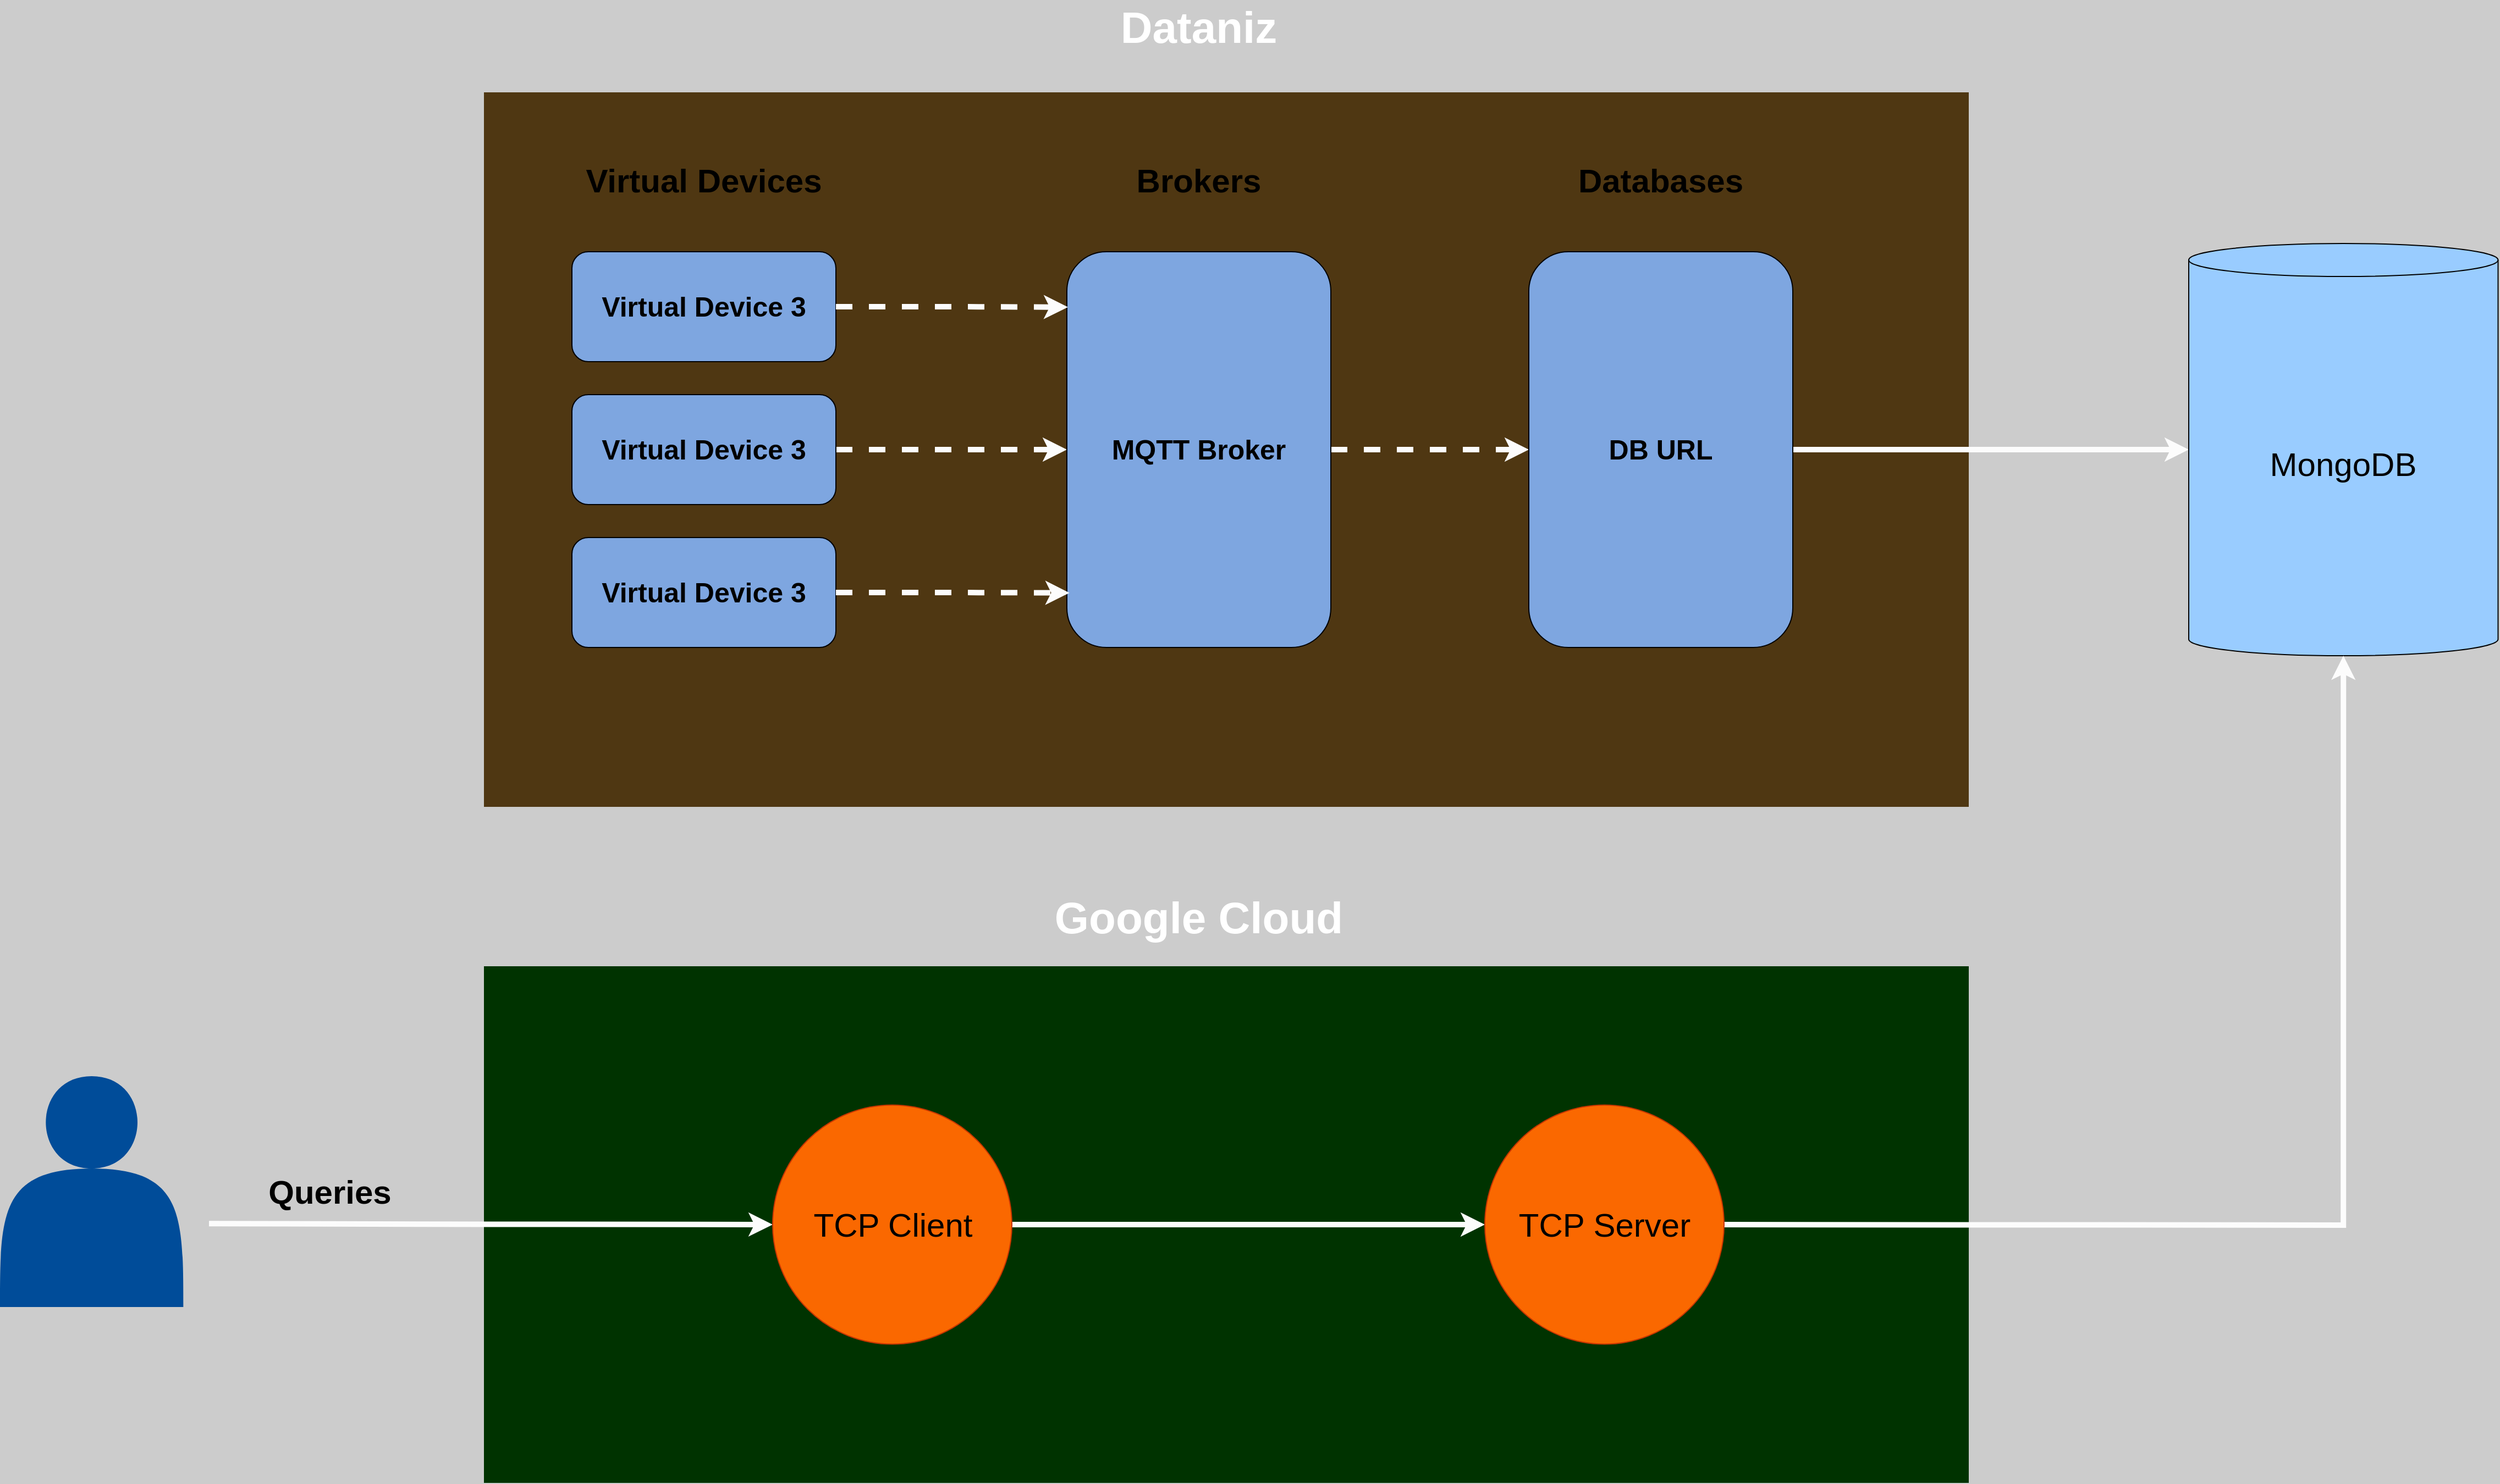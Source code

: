 <mxfile version="25.0.3">
  <diagram name="Page-1" id="UClbIyi9O4CG2FTvwViy">
    <mxGraphModel dx="5980" dy="3800" grid="1" gridSize="10" guides="1" tooltips="1" connect="1" arrows="1" fold="1" page="0" pageScale="1" pageWidth="850" pageHeight="1100" background="#CCCCCC" math="0" shadow="0">
      <root>
        <mxCell id="0" />
        <mxCell id="1" parent="0" />
        <mxCell id="_IsixJLLyAHFEI_MvOjn-19" value="" style="rounded=0;whiteSpace=wrap;html=1;fontFamily=Helvetica;fontSize=11;labelBackgroundColor=#241908;fillColor=#4F3712;strokeColor=none;" vertex="1" parent="1">
          <mxGeometry x="-620" y="-1025" width="1350" height="650" as="geometry" />
        </mxCell>
        <mxCell id="_IsixJLLyAHFEI_MvOjn-3" value="&lt;h1&gt;&lt;font style=&quot;font-size: 25px;&quot;&gt;Virtual Device 3&lt;/font&gt;&lt;/h1&gt;" style="rounded=1;whiteSpace=wrap;html=1;fillColor=#7EA6E0;gradientColor=none;" vertex="1" parent="1">
          <mxGeometry x="-540" y="-620" width="240" height="100" as="geometry" />
        </mxCell>
        <mxCell id="_IsixJLLyAHFEI_MvOjn-4" value="&lt;h1&gt;&lt;font style=&quot;font-size: 25px;&quot;&gt;Virtual Device 3&lt;/font&gt;&lt;/h1&gt;" style="rounded=1;whiteSpace=wrap;html=1;fillColor=#7EA6E0;gradientColor=none;" vertex="1" parent="1">
          <mxGeometry x="-540" y="-880" width="240" height="100" as="geometry" />
        </mxCell>
        <mxCell id="_IsixJLLyAHFEI_MvOjn-9" style="edgeStyle=orthogonalEdgeStyle;shape=connector;rounded=0;orthogonalLoop=1;jettySize=auto;html=1;entryX=0;entryY=0.5;entryDx=0;entryDy=0;strokeColor=#FCFCFC;strokeWidth=5;align=center;verticalAlign=middle;fontFamily=Helvetica;fontSize=11;fontColor=default;labelBackgroundColor=#CCCCCC;endArrow=classic;dashed=1;" edge="1" parent="1" source="_IsixJLLyAHFEI_MvOjn-5" target="_IsixJLLyAHFEI_MvOjn-6">
          <mxGeometry relative="1" as="geometry" />
        </mxCell>
        <mxCell id="_IsixJLLyAHFEI_MvOjn-5" value="&lt;h1&gt;&lt;font style=&quot;font-size: 25px;&quot;&gt;Virtual Device 3&lt;/font&gt;&lt;/h1&gt;" style="rounded=1;whiteSpace=wrap;html=1;fillColor=#7EA6E0;gradientColor=none;" vertex="1" parent="1">
          <mxGeometry x="-540" y="-750" width="240" height="100" as="geometry" />
        </mxCell>
        <mxCell id="_IsixJLLyAHFEI_MvOjn-13" style="edgeStyle=orthogonalEdgeStyle;shape=connector;rounded=0;orthogonalLoop=1;jettySize=auto;html=1;strokeColor=#FCFCFC;strokeWidth=5;align=center;verticalAlign=middle;fontFamily=Helvetica;fontSize=11;fontColor=default;labelBackgroundColor=#CCCCCC;endArrow=classic;dashed=1;" edge="1" parent="1" source="_IsixJLLyAHFEI_MvOjn-6" target="_IsixJLLyAHFEI_MvOjn-12">
          <mxGeometry relative="1" as="geometry" />
        </mxCell>
        <mxCell id="_IsixJLLyAHFEI_MvOjn-6" value="&lt;h1&gt;&lt;span style=&quot;font-size: 25px;&quot;&gt;MQTT Broker&lt;/span&gt;&lt;/h1&gt;" style="rounded=1;whiteSpace=wrap;html=1;fillColor=#7EA6E0;gradientColor=none;" vertex="1" parent="1">
          <mxGeometry x="-90" y="-880" width="240" height="360" as="geometry" />
        </mxCell>
        <mxCell id="_IsixJLLyAHFEI_MvOjn-7" style="edgeStyle=orthogonalEdgeStyle;rounded=0;orthogonalLoop=1;jettySize=auto;html=1;entryX=0.01;entryY=0.862;entryDx=0;entryDy=0;entryPerimeter=0;strokeWidth=5;strokeColor=#FCFCFC;labelBackgroundColor=#CCCCCC;dashed=1;" edge="1" parent="1" source="_IsixJLLyAHFEI_MvOjn-3" target="_IsixJLLyAHFEI_MvOjn-6">
          <mxGeometry relative="1" as="geometry" />
        </mxCell>
        <mxCell id="_IsixJLLyAHFEI_MvOjn-11" style="edgeStyle=orthogonalEdgeStyle;shape=connector;rounded=0;orthogonalLoop=1;jettySize=auto;html=1;entryX=0.004;entryY=0.14;entryDx=0;entryDy=0;entryPerimeter=0;strokeColor=#FCFCFC;strokeWidth=5;align=center;verticalAlign=middle;fontFamily=Helvetica;fontSize=11;fontColor=default;labelBackgroundColor=#CCCCCC;endArrow=classic;dashed=1;" edge="1" parent="1" source="_IsixJLLyAHFEI_MvOjn-4" target="_IsixJLLyAHFEI_MvOjn-6">
          <mxGeometry relative="1" as="geometry" />
        </mxCell>
        <mxCell id="_IsixJLLyAHFEI_MvOjn-17" style="edgeStyle=orthogonalEdgeStyle;shape=connector;rounded=0;orthogonalLoop=1;jettySize=auto;html=1;strokeColor=#FCFCFC;strokeWidth=5;align=center;verticalAlign=middle;fontFamily=Helvetica;fontSize=11;fontColor=default;labelBackgroundColor=default;endArrow=classic;" edge="1" parent="1" source="_IsixJLLyAHFEI_MvOjn-12" target="_IsixJLLyAHFEI_MvOjn-14">
          <mxGeometry relative="1" as="geometry" />
        </mxCell>
        <mxCell id="_IsixJLLyAHFEI_MvOjn-12" value="&lt;h1&gt;&lt;span style=&quot;font-size: 25px;&quot;&gt;DB URL&lt;/span&gt;&lt;/h1&gt;" style="rounded=1;whiteSpace=wrap;html=1;fillColor=#7EA6E0;gradientColor=none;" vertex="1" parent="1">
          <mxGeometry x="330" y="-880" width="240" height="360" as="geometry" />
        </mxCell>
        <mxCell id="_IsixJLLyAHFEI_MvOjn-14" value="&lt;font style=&quot;font-size: 30px;&quot;&gt;MongoDB&lt;/font&gt;" style="shape=cylinder3;whiteSpace=wrap;html=1;boundedLbl=1;backgroundOutline=1;size=15;fontFamily=Helvetica;fontSize=11;fontColor=default;labelBackgroundColor=none;fillColor=#99CCFF;" vertex="1" parent="1">
          <mxGeometry x="930" y="-887.5" width="281.25" height="375" as="geometry" />
        </mxCell>
        <mxCell id="_IsixJLLyAHFEI_MvOjn-15" value="&lt;font style=&quot;font-size: 30px;&quot;&gt;&lt;b&gt;Virtual Devices&lt;/b&gt;&lt;/font&gt;" style="text;html=1;align=center;verticalAlign=middle;whiteSpace=wrap;rounded=0;fontFamily=Helvetica;fontSize=11;fontColor=default;labelBackgroundColor=none;" vertex="1" parent="1">
          <mxGeometry x="-530" y="-960" width="220" height="30" as="geometry" />
        </mxCell>
        <mxCell id="_IsixJLLyAHFEI_MvOjn-16" value="&lt;span style=&quot;font-size: 30px;&quot;&gt;&lt;b&gt;Brokers&lt;/b&gt;&lt;/span&gt;" style="text;html=1;align=center;verticalAlign=middle;whiteSpace=wrap;rounded=0;fontFamily=Helvetica;fontSize=11;fontColor=default;labelBackgroundColor=none;" vertex="1" parent="1">
          <mxGeometry x="-80" y="-960" width="220" height="30" as="geometry" />
        </mxCell>
        <mxCell id="_IsixJLLyAHFEI_MvOjn-20" value="&lt;span style=&quot;font-size: 30px;&quot;&gt;&lt;b&gt;Databases&lt;/b&gt;&lt;/span&gt;" style="text;html=1;align=center;verticalAlign=middle;whiteSpace=wrap;rounded=0;fontFamily=Helvetica;fontSize=11;fontColor=default;labelBackgroundColor=none;" vertex="1" parent="1">
          <mxGeometry x="340" y="-960" width="220" height="30" as="geometry" />
        </mxCell>
        <mxCell id="_IsixJLLyAHFEI_MvOjn-21" value="&lt;font color=&quot;#ffffff&quot; style=&quot;font-size: 40px;&quot;&gt;&lt;b style=&quot;&quot;&gt;Dataniz&lt;/b&gt;&lt;/font&gt;" style="text;html=1;align=center;verticalAlign=middle;whiteSpace=wrap;rounded=0;fontFamily=Helvetica;fontSize=11;fontColor=default;labelBackgroundColor=none;" vertex="1" parent="1">
          <mxGeometry x="-80" y="-1100" width="220" height="30" as="geometry" />
        </mxCell>
        <mxCell id="_IsixJLLyAHFEI_MvOjn-22" value="" style="rounded=0;whiteSpace=wrap;html=1;fontFamily=Helvetica;fontSize=11;labelBackgroundColor=#241908;fillColor=#003300;strokeColor=none;" vertex="1" parent="1">
          <mxGeometry x="-620" y="-230" width="1350" height="470" as="geometry" />
        </mxCell>
        <mxCell id="_IsixJLLyAHFEI_MvOjn-23" value="&lt;font color=&quot;#ffffff&quot; style=&quot;font-size: 40px;&quot;&gt;&lt;b style=&quot;&quot;&gt;Google Cloud&lt;/b&gt;&lt;/font&gt;" style="text;html=1;align=center;verticalAlign=middle;whiteSpace=wrap;rounded=0;fontFamily=Helvetica;fontSize=11;fontColor=default;labelBackgroundColor=none;" vertex="1" parent="1">
          <mxGeometry x="-140" y="-290" width="340" height="30" as="geometry" />
        </mxCell>
        <mxCell id="_IsixJLLyAHFEI_MvOjn-25" style="edgeStyle=orthogonalEdgeStyle;shape=connector;rounded=0;orthogonalLoop=1;jettySize=auto;html=1;strokeColor=#FCFCFC;strokeWidth=5;align=center;verticalAlign=middle;fontFamily=Helvetica;fontSize=11;fontColor=default;labelBackgroundColor=default;endArrow=classic;entryX=0;entryY=0.5;entryDx=0;entryDy=0;" edge="1" parent="1" target="_IsixJLLyAHFEI_MvOjn-31">
          <mxGeometry relative="1" as="geometry">
            <mxPoint x="-870" y="4.17" as="sourcePoint" />
            <mxPoint x="-635" y="4.17" as="targetPoint" />
            <Array as="points" />
          </mxGeometry>
        </mxCell>
        <mxCell id="_IsixJLLyAHFEI_MvOjn-26" value="&lt;font style=&quot;font-size: 30px;&quot;&gt;&lt;b&gt;Queries&lt;/b&gt;&lt;/font&gt;" style="text;html=1;align=center;verticalAlign=middle;whiteSpace=wrap;rounded=0;fontFamily=Helvetica;fontSize=11;fontColor=default;labelBackgroundColor=none;" vertex="1" parent="1">
          <mxGeometry x="-870" y="-40" width="220" height="30" as="geometry" />
        </mxCell>
        <mxCell id="_IsixJLLyAHFEI_MvOjn-27" value="" style="shape=actor;whiteSpace=wrap;html=1;fontFamily=Helvetica;fontSize=11;fontColor=default;labelBackgroundColor=default;fillColor=#004C99;strokeColor=none;" vertex="1" parent="1">
          <mxGeometry x="-1060" y="-130" width="166.67" height="210" as="geometry" />
        </mxCell>
        <mxCell id="_IsixJLLyAHFEI_MvOjn-28" value="" style="shape=image;verticalLabelPosition=bottom;labelBackgroundColor=default;verticalAlign=top;aspect=fixed;imageAspect=0;image=https://static-00.iconduck.com/assets.00/google-cloud-icon-2048x1646-7admxejz.png;" vertex="1" parent="1">
          <mxGeometry x="-600" y="-210" width="112.03" height="90" as="geometry" />
        </mxCell>
        <mxCell id="_IsixJLLyAHFEI_MvOjn-35" style="edgeStyle=orthogonalEdgeStyle;shape=connector;rounded=0;orthogonalLoop=1;jettySize=auto;html=1;strokeColor=#FCFCFC;strokeWidth=5;align=center;verticalAlign=middle;fontFamily=Helvetica;fontSize=11;fontColor=default;labelBackgroundColor=default;endArrow=classic;entryX=0;entryY=0.5;entryDx=0;entryDy=0;" edge="1" parent="1" source="_IsixJLLyAHFEI_MvOjn-31" target="_IsixJLLyAHFEI_MvOjn-37">
          <mxGeometry relative="1" as="geometry">
            <mxPoint x="180" y="5" as="targetPoint" />
          </mxGeometry>
        </mxCell>
        <mxCell id="_IsixJLLyAHFEI_MvOjn-31" value="&lt;font style=&quot;font-size: 30px;&quot;&gt;TCP Client&lt;/font&gt;" style="ellipse;whiteSpace=wrap;html=1;aspect=fixed;fontFamily=Helvetica;fontSize=11;fontColor=#000000;labelBackgroundColor=none;fillColor=#fa6800;strokeColor=#C73500;" vertex="1" parent="1">
          <mxGeometry x="-357.5" y="-103.75" width="217.5" height="217.5" as="geometry" />
        </mxCell>
        <mxCell id="_IsixJLLyAHFEI_MvOjn-36" style="edgeStyle=orthogonalEdgeStyle;shape=connector;rounded=0;orthogonalLoop=1;jettySize=auto;html=1;entryX=0.5;entryY=1;entryDx=0;entryDy=0;entryPerimeter=0;strokeColor=#FCFCFC;strokeWidth=5;align=center;verticalAlign=middle;fontFamily=Helvetica;fontSize=11;fontColor=default;labelBackgroundColor=default;endArrow=classic;" edge="1" parent="1" target="_IsixJLLyAHFEI_MvOjn-14">
          <mxGeometry relative="1" as="geometry">
            <mxPoint x="495" y="5" as="sourcePoint" />
          </mxGeometry>
        </mxCell>
        <mxCell id="_IsixJLLyAHFEI_MvOjn-37" value="&lt;font style=&quot;font-size: 30px;&quot;&gt;TCP Server&lt;/font&gt;" style="ellipse;whiteSpace=wrap;html=1;aspect=fixed;fontFamily=Helvetica;fontSize=11;fontColor=#000000;labelBackgroundColor=none;fillColor=#fa6800;strokeColor=#C73500;" vertex="1" parent="1">
          <mxGeometry x="290" y="-103.75" width="217.5" height="217.5" as="geometry" />
        </mxCell>
      </root>
    </mxGraphModel>
  </diagram>
</mxfile>
